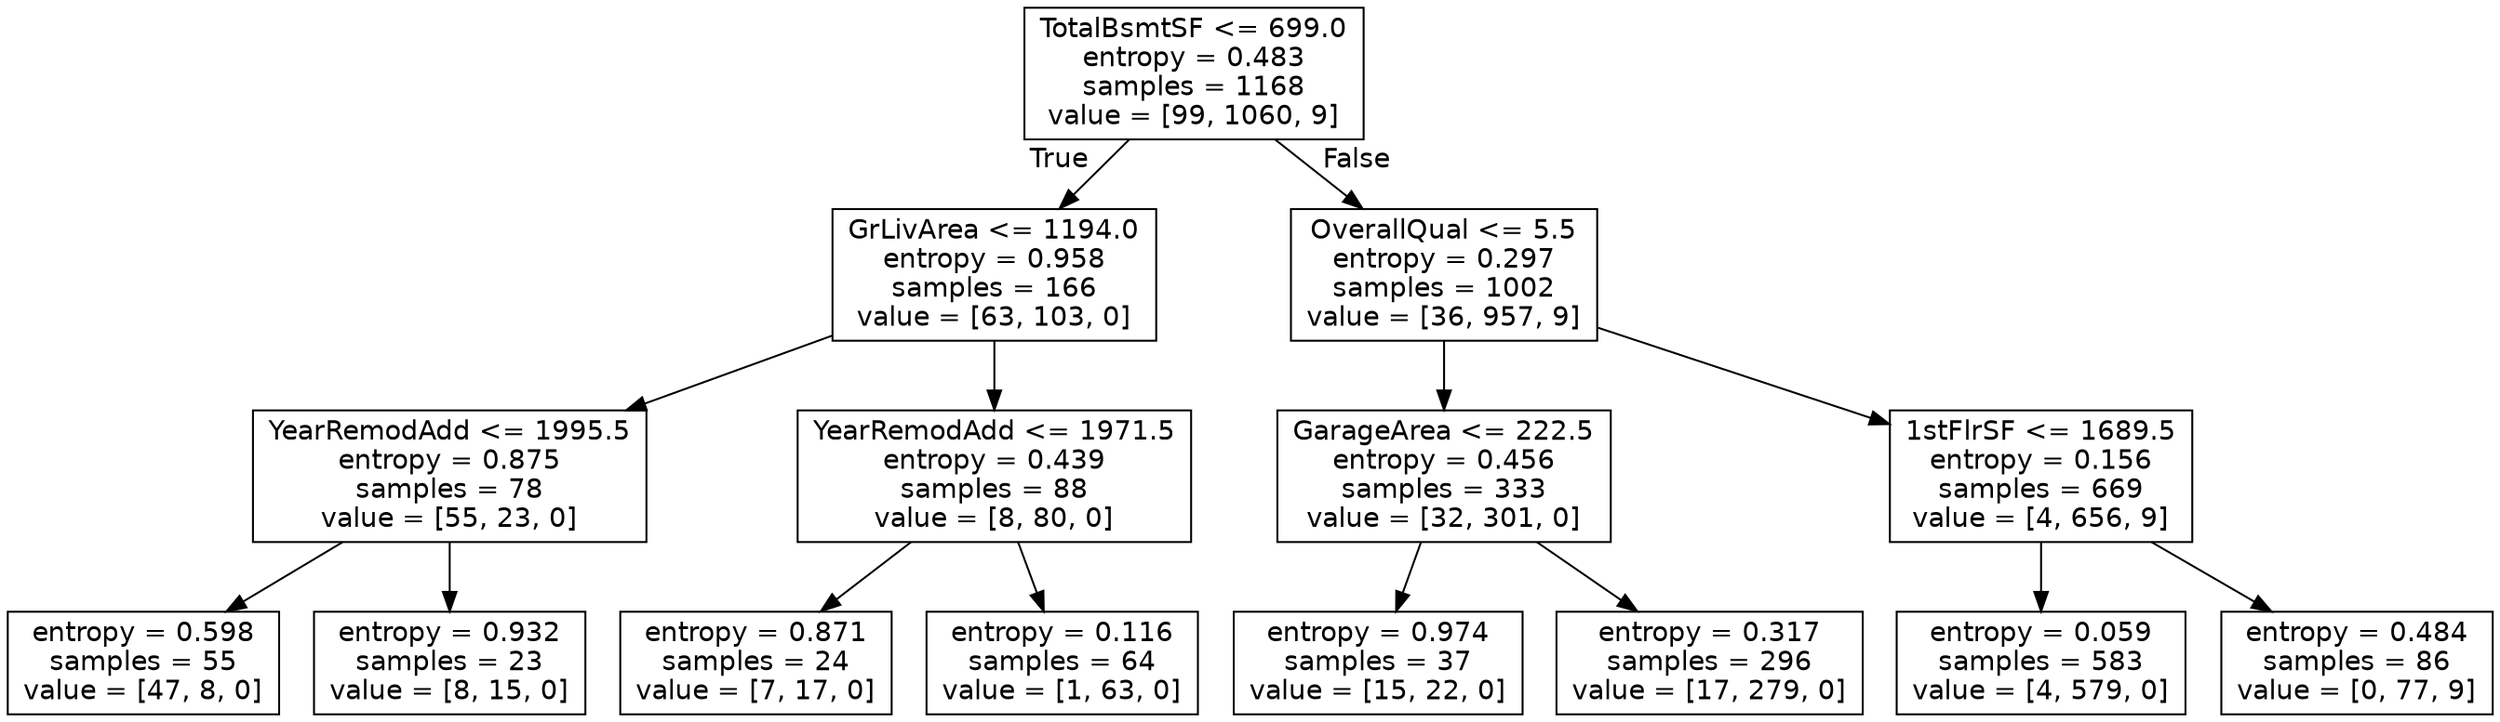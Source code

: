 digraph Tree {
node [shape=box, fontname="helvetica"] ;
edge [fontname="helvetica"] ;
0 [label="TotalBsmtSF <= 699.0\nentropy = 0.483\nsamples = 1168\nvalue = [99, 1060, 9]"] ;
1 [label="GrLivArea <= 1194.0\nentropy = 0.958\nsamples = 166\nvalue = [63, 103, 0]"] ;
0 -> 1 [labeldistance=2.5, labelangle=45, headlabel="True"] ;
2 [label="YearRemodAdd <= 1995.5\nentropy = 0.875\nsamples = 78\nvalue = [55, 23, 0]"] ;
1 -> 2 ;
3 [label="entropy = 0.598\nsamples = 55\nvalue = [47, 8, 0]"] ;
2 -> 3 ;
4 [label="entropy = 0.932\nsamples = 23\nvalue = [8, 15, 0]"] ;
2 -> 4 ;
5 [label="YearRemodAdd <= 1971.5\nentropy = 0.439\nsamples = 88\nvalue = [8, 80, 0]"] ;
1 -> 5 ;
6 [label="entropy = 0.871\nsamples = 24\nvalue = [7, 17, 0]"] ;
5 -> 6 ;
7 [label="entropy = 0.116\nsamples = 64\nvalue = [1, 63, 0]"] ;
5 -> 7 ;
8 [label="OverallQual <= 5.5\nentropy = 0.297\nsamples = 1002\nvalue = [36, 957, 9]"] ;
0 -> 8 [labeldistance=2.5, labelangle=-45, headlabel="False"] ;
9 [label="GarageArea <= 222.5\nentropy = 0.456\nsamples = 333\nvalue = [32, 301, 0]"] ;
8 -> 9 ;
10 [label="entropy = 0.974\nsamples = 37\nvalue = [15, 22, 0]"] ;
9 -> 10 ;
11 [label="entropy = 0.317\nsamples = 296\nvalue = [17, 279, 0]"] ;
9 -> 11 ;
12 [label="1stFlrSF <= 1689.5\nentropy = 0.156\nsamples = 669\nvalue = [4, 656, 9]"] ;
8 -> 12 ;
13 [label="entropy = 0.059\nsamples = 583\nvalue = [4, 579, 0]"] ;
12 -> 13 ;
14 [label="entropy = 0.484\nsamples = 86\nvalue = [0, 77, 9]"] ;
12 -> 14 ;
}